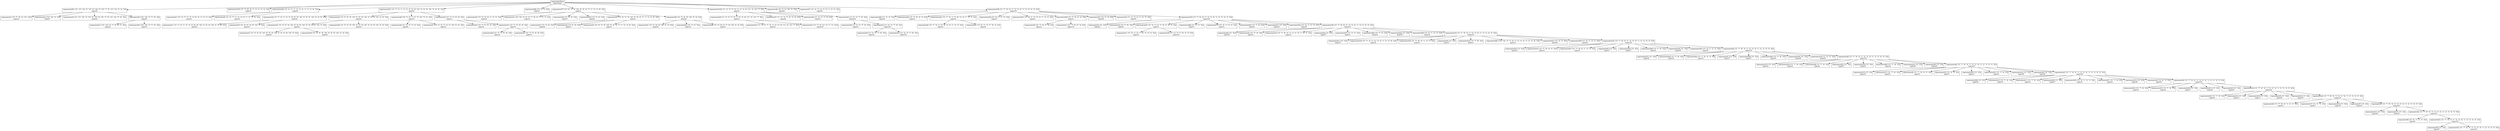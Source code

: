 digraph G{
node [shape=box];
edge [fontname=helvetica];
0 [label=<represent=None<br/>type=None<br/>>];
10 [label=<represent=[91, ['3', '13', '14', '5', '15', '6', '16', '9', '10', '7', '8', '13', '14', '5', '6', '4']]<br/>type=4<br/>>];
14 [label=<represent=[1, ['3', '7', '8', '4', '13', '14']]<br/>type=2<br/>>];
13 [label=<represent=[2, ['13', '14', '3', '4']]<br/>type=7<br/>>];
12 [label=<represent=[3, ['3', '13', '14', '5', '15', '6', '16', '9', '10', '7', '8', '13', '14', '5', '6', '4']]<br/>type=4<br/>>];
11 [label=<represent=[0, ['13', '14', '3', '7', '8', '4']]<br/>type=5<br/>>];
16 [label=<represent=[2, ['13', '14', '3', '7', '8', '4', '5', '6']]<br/>type=2<br/>>];
15 [label=<represent=[0, ['13', '14', '3', '7', '8', '4']]<br/>type=5<br/>>];
9 [label=<represent=[133, ['3', '7', '8', '4', '1', '2', '3', '4', '5', '6']]<br/>type=3<br/>>];
8 [label=<represent=[20, ['3', '4', '7', '1', '2', '3', '4', '1', '2', '3', '8', '4']]<br/>type=5<br/>>];
18 [label=<represent=[1, ['3', '4', '7', '1', '2', '3', '8', '4', '1', '2', '3', '4']]<br/>type=3<br/>>];
17 [label=<represent=[0, ['3', '4', '7', '1', '2', '3', '4', '1', '2', '3', '8', '4']]<br/>type=5<br/>>];
7 [label=<represent=[37, ['3', '7', '4', '1', '2', '3', '5', '6', '9', '10', '5', '6', '9', '10', '5', '6', '8', '4']]<br/>type=6<br/>>];
22 [label=<represent=[4, ['3', '7', '4', '1', '2', '3', '5', '6', '9', '10', '5', '6', '9', '10', '5', '6', '8', '4']]<br/>type=6<br/>>];
24 [label=<represent=[1, ['3', '7', '4', '1', '2', '3', '5', '6', '9', '10', '5', '6', '9', '10', '5', '6', '8', '4']]<br/>type=6<br/>>];
23 [label=<represent=[5, ['3', '4', '5', '6', '9', '10', '5', '6']]<br/>type=4<br/>>];
21 [label=<represent=[2, ['3', '5', '6', '9', '10', '5', '6', '9', '10', '5', '6', '9', '10', '5', '6', '4']]<br/>type=4<br/>>];
26 [label=<represent=[2, ['3', '5', '6', '9', '10', '5', '6', '9', '10', '5', '6', '4', '9', '10', '5', '6']]<br/>type=6<br/>>];
28 [label=<represent=[1, ['3', '5', '6', '9', '10', '5', '6', '9', '10', '5', '6', '4', '9', '10', '5', '6']]<br/>type=6<br/>>];
27 [label=<represent=[0, ['5', '3', '6', '9', '10', '5', '6', '9', '10', '5', '4', '6']]<br/>type=4<br/>>];
25 [label=<represent=[0, ['3', '5', '6', '9', '10', '5', '6', '9', '10', '5', '6', '9', '10', '5', '6', '4']]<br/>type=4<br/>>];
20 [label=<represent=[6, ['9', '3', '4', '1', '2', '3', '10', '5', '6', '4']]<br/>type=3<br/>>];
30 [label=<represent=[0, ['1', '2', '3', '5', '6', '4']]<br/>type=6<br/>>];
29 [label=<represent=[1, ['9', '3', '4', '1', '2', '3', '10', '5', '6', '4']]<br/>type=3<br/>>];
19 [label=<represent=[5, ['3', '7', '5', '6', '8', '4']]<br/>type=5<br/>>];
32 [label=<represent=[2, ['3', '7', '5', '8', '6', '4']]<br/>type=6<br/>>];
31 [label=<represent=[1, ['3', '7', '5', '6', '8', '4']]<br/>type=5<br/>>];
34 [label=<represent=[0, ['3', '7', '5', '6', '8', '4']]<br/>type=6<br/>>];
33 [label=<represent=[1, ['3', '7', '5', '6', '8', '4']]<br/>type=5<br/>>];
6 [label=<represent=[93, ['3', '4', '5', '6']]<br/>type=7<br/>>];
5 [label=<represent=[77, ['5', '6', '3', '9', '10', '5', '6', '4', '7', '1', '2', '3', '8', '4']]<br/>type=1<br/>>];
40 [label=<represent=[5, ['3', '5', '6', '4', '1', '2', '3', '4']]<br/>type=4<br/>>];
39 [label=<represent=[1, ['9', '10', '5', '6', '3', '7', '8', '4', '1', '2', '3', '4']]<br/>type=3<br/>>];
38 [label=<represent=[2, ['3', '5', '6', '4']]<br/>type=7<br/>>];
37 [label=<represent=[10, ['3', '5', '6', '4']]<br/>type=6<br/>>];
36 [label=<represent=[7, ['5', '6', '3', '9', '10', '5', '6', '4', '7', '1', '2', '3', '8', '4']]<br/>type=1<br/>>];
43 [label=<represent=[7, ['3', '5', '6', '4']]<br/>type=6<br/>>];
42 [label=<represent=[2, ['3', '5', '6', '4']]<br/>type=7<br/>>];
41 [label=<represent=[3, ['5', '6', '3', '9', '10', '5', '6', '4', '7', '1', '2', '3', '8', '4']]<br/>type=1<br/>>];
35 [label=<represent=[8, ['5', '3', '6', '9', '10', '5', '4', '6']]<br/>type=8<br/>>];
46 [label=<represent=[1, ['5', '3', '6', '9', '10', '5', '4', '6']]<br/>type=8<br/>>];
45 [label=<represent=[2, ['5', '3', '6', '4']]<br/>type=4<br/>>];
44 [label=<represent=[0, ['5', '6', '9', '3', '7', '8', '10', '5', '4', '6']]<br/>type=1<br/>>];
4 [label=<represent=[125, ['1', '2', '3', '7', '4', '1', '2', '3', '8', '11', '4', '12', '7', '8']]<br/>type=2<br/>>];
50 [label=<represent=[8, ['1', '2', '3', '7', '4', '1', '2', '3', '8', '11', '4', '12', '7', '8']]<br/>type=2<br/>>];
52 [label=<represent=[2, ['1', '2', '3', '7', '4', '1', '2', '3', '8', '11', '4', '12', '7', '8']]<br/>type=2<br/>>];
51 [label=<represent=[3, ['3', '7', '8', '11', '4', '1', '2', '12']]<br/>type=10<br/>>];
49 [label=<represent=[7, ['1', '2', '3', '7', '8', '5', '6', '4']]<br/>type=6<br/>>];
48 [label=<represent=[6, ['1', '2', '3', '7', '8', '4']]<br/>type=5<br/>>];
47 [label=<represent=[4, ['1', '2', '3', '7', '8', '4']]<br/>type=10<br/>>];
54 [label=<represent=[0, ['1', '2', '3', '7', '8', '4']]<br/>type=2<br/>>];
53 [label=<represent=[2, ['1', '2', '3', '7', '8', '4']]<br/>type=10<br/>>];
56 [label=<represent=[0, ['1', '2', '3', '7', '8', '4']]<br/>type=2<br/>>];
55 [label=<represent=[1, ['1', '2', '3', '7', '8', '4']]<br/>type=10<br/>>];
3 [label=<represent=[6, ['9', '3', '4', '10', '5', '6']]<br/>type=8<br/>>];
2 [label=<represent=[7, ['3', '4', '1', '2', '3', '4', '1', '2', '3', '4']]<br/>type=9<br/>>];
1 [label=<represent=[36, ['3', '7', '8', '4', '1', '2', '3', '4', '1', '2', '3', '4', '5', '6']]<br/>type=10<br/>>];
65 [label=<represent=[44, ['1', '2', '3', '4']]<br/>type=4<br/>>];
64 [label=<represent=[26, ['3', '7', '8', '4', '5', '6']]<br/>type=5<br/>>];
63 [label=<represent=[24, ['3', '7', '4', '1', '2', '8', '3', '4', '1', '2', '3', '4']]<br/>type=3<br/>>];
67 [label=<represent=[0, ['3', '7', '4', '1', '2', '8', '3', '4', '1', '2', '3', '4']]<br/>type=3<br/>>];
66 [label=<represent=[1, ['3', '4', '1', '2', '7', '8', '3', '4']]<br/>type=4<br/>>];
62 [label=<represent=[34, ['3', '4', '1', '2', '3', '4']]<br/>type=7<br/>>];
61 [label=<represent=[41, ['3', '4', '1', '2', '3', '4', '1', '2', '3', '4']]<br/>type=1<br/>>];
60 [label=<represent=[29, ['3', '7', '8', '5', '4', '6']]<br/>type=2<br/>>];
69 [label=<represent=[0, ['3', '7', '8', '5', '4', '6']]<br/>type=2<br/>>];
68 [label=<represent=[1, ['3', '7', '8', '5', '4', '6']]<br/>type=10<br/>>];
59 [label=<represent=[37, ['3', '5', '4', '6']]<br/>type=8<br/>>];
58 [label=<represent=[5, ['1', '2', '3', '4', '1', '2', '3', '4']]<br/>type=9<br/>>];
57 [label=<represent=[19, ['3', '7', '8', '4', '1', '2', '3', '4', '1', '2', '3', '4', '5', '6']]<br/>type=10<br/>>];
78 [label=<represent=[3, ['3', '4']]<br/>type=4<br/>>];
77 [label=<represent=[2, ['3', '7', '8', '4']]<br/>type=5<br/>>];
76 [label=<represent=[25, ['3', '4', '1', '2', '7', '8', '3', '4', '5', '6']]<br/>type=3<br/>>];
80 [label=<represent=[1, ['3', '4', '1', '2', '7', '8', '3', '4', '5', '6']]<br/>type=3<br/>>];
79 [label=<represent=[0, ['1', '2', '3', '7', '8', '4', '5', '6']]<br/>type=10<br/>>];
75 [label=<represent=[66, ['1', '2', '3', '4']]<br/>type=7<br/>>];
74 [label=<represent=[75, ['3', '4', '1', '2', '3', '4']]<br/>type=1<br/>>];
73 [label=<represent=[43, ['3', '7', '8', '4']]<br/>type=2<br/>>];
72 [label=<represent=[17, ['3', '4']]<br/>type=8<br/>>];
71 [label=<represent=[34, ['3', '4', '1', '2', '3', '4']]<br/>type=9<br/>>];
70 [label=<represent=[18, ['3', '7', '8', '4', '1', '2', '3', '4', '1', '2', '3', '4', '5', '6']]<br/>type=10<br/>>];
89 [label=<represent=[8, ['3', '4']]<br/>type=4<br/>>];
88 [label=<represent=[2, ['3', '7', '8', '4']]<br/>type=5<br/>>];
87 [label=<represent=[15, ['3', '7', '8', '4', '1', '2', '3', '4', '1', '2', '3', '4']]<br/>type=3<br/>>];
86 [label=<represent=[6, ['3', '4']]<br/>type=7<br/>>];
85 [label=<represent=[10, ['1', '2', '3', '4']]<br/>type=1<br/>>];
84 [label=<represent=[44, ['3', '7', '8', '4']]<br/>type=2<br/>>];
83 [label=<represent=[22, ['3', '4']]<br/>type=8<br/>>];
82 [label=<represent=[40, ['3', '4', '1', '2', '3', '4']]<br/>type=9<br/>>];
81 [label=<represent=[14, ['3', '7', '8', '4', '1', '2', '3', '4', '1', '2', '3', '4', '5', '6']]<br/>type=10<br/>>];
98 [label=<represent=[11, ['3', '4']]<br/>type=4<br/>>];
97 [label=<represent=[16, ['3', '7', '4', '1', '2', '3', '4', '1', '2', '3', '8', '4']]<br/>type=5<br/>>];
96 [label=<represent=[35, ['3', '7', '8', '4', '1', '2', '3', '4']]<br/>type=3<br/>>];
95 [label=<represent=[5, ['3', '4']]<br/>type=7<br/>>];
94 [label=<represent=[14, ['3', '7', '8', '4']]<br/>type=1<br/>>];
93 [label=<represent=[44, ['13', '14', '3', '7', '4', '1', '2', '3', '4', '1', '2', '3', '8', '4']]<br/>type=2<br/>>];
92 [label=<represent=[21, ['3', '4', '5', '6']]<br/>type=8<br/>>];
91 [label=<represent=[56, ['3', '4', '1', '2', '3', '4']]<br/>type=9<br/>>];
90 [label=<represent=[10, ['3', '7', '8', '4', '1', '2', '3', '4', '1', '2', '3', '4', '5', '6']]<br/>type=10<br/>>];
107 [label=<represent=[10, ['3', '4']]<br/>type=4<br/>>];
106 [label=<represent=[13, ['3', '7', '8', '4', '5', '6']]<br/>type=5<br/>>];
105 [label=<represent=[47, ['3', '7', '8', '4', '1', '2', '3', '4']]<br/>type=3<br/>>];
104 [label=<represent=[5, ['3', '4']]<br/>type=7<br/>>];
103 [label=<represent=[25, ['3', '4']]<br/>type=1<br/>>];
102 [label=<represent=[48, ['3', '7', '8', '4']]<br/>type=2<br/>>];
101 [label=<represent=[18, ['3', '4']]<br/>type=8<br/>>];
100 [label=<represent=[50, ['3', '4', '1', '2', '3', '4']]<br/>type=9<br/>>];
99 [label=<represent=[9, ['3', '7', '8', '4', '1', '2', '3', '4', '1', '2', '3', '4', '5', '6']]<br/>type=10<br/>>];
116 [label=<represent=[13, ['3', '4']]<br/>type=4<br/>>];
115 [label=<represent=[20, ['3', '7', '8', '4']]<br/>type=5<br/>>];
114 [label=<represent=[6, ['3', '7', '8', '4', '5', '6']]<br/>type=3<br/>>];
113 [label=<represent=[7, ['3', '4']]<br/>type=7<br/>>];
112 [label=<represent=[28, ['3', '4']]<br/>type=1<br/>>];
111 [label=<represent=[44, ['3', '7', '8', '4']]<br/>type=2<br/>>];
110 [label=<represent=[16, ['3', '4']]<br/>type=8<br/>>];
109 [label=<represent=[19, ['1', '2', '3', '4']]<br/>type=9<br/>>];
108 [label=<represent=[8, ['3', '7', '8', '4', '1', '2', '3', '4', '1', '2', '3', '4', '5', '6']]<br/>type=10<br/>>];
125 [label=<represent=[13, ['3', '4']]<br/>type=4<br/>>];
124 [label=<represent=[18, ['3', '7', '8', '4']]<br/>type=5<br/>>];
123 [label=<represent=[8, ['3', '7', '8', '4']]<br/>type=3<br/>>];
122 [label=<represent=[25, ['3', '4']]<br/>type=7<br/>>];
121 [label=<represent=[33, ['3', '4']]<br/>type=1<br/>>];
120 [label=<represent=[40, ['3', '7', '8', '4']]<br/>type=2<br/>>];
119 [label=<represent=[14, ['3', '4']]<br/>type=8<br/>>];
118 [label=<represent=[0, ['3', '4']]<br/>type=9<br/>>];
117 [label=<represent=[6, ['3', '7', '8', '4', '1', '2', '3', '4', '1', '2', '3', '4', '5', '6']]<br/>type=10<br/>>];
134 [label=<represent=[13, ['3', '4']]<br/>type=4<br/>>];
133 [label=<represent=[17, ['3', '7', '8', '4']]<br/>type=5<br/>>];
132 [label=<represent=[9, ['3', '7', '8', '4', '5', '6']]<br/>type=3<br/>>];
131 [label=<represent=[23, ['3', '4', '5', '6']]<br/>type=7<br/>>];
130 [label=<represent=[35, ['3', '4']]<br/>type=1<br/>>];
129 [label=<represent=[33, ['3', '7', '8', '4']]<br/>type=2<br/>>];
128 [label=<represent=[14, ['3', '4']]<br/>type=8<br/>>];
127 [label=<represent=[0, ['3', '4']]<br/>type=9<br/>>];
126 [label=<represent=[5, ['3', '7', '8', '4', '1', '2', '3', '4', '1', '2', '3', '4', '5', '6']]<br/>type=10<br/>>];
143 [label=<represent=[26, ['3', '4']]<br/>type=4<br/>>];
142 [label=<represent=[13, ['3', '7', '8', '4']]<br/>type=5<br/>>];
141 [label=<represent=[11, ['3', '7', '8', '4']]<br/>type=3<br/>>];
140 [label=<represent=[20, ['3', '4']]<br/>type=7<br/>>];
139 [label=<represent=[32, ['3', '4', '1', '2', '3', '4']]<br/>type=1<br/>>];
138 [label=<represent=[27, ['3', '7', '8', '4']]<br/>type=2<br/>>];
137 [label=<represent=[12, ['3', '4']]<br/>type=8<br/>>];
136 [label=<represent=[5, ['3', '4', '5', '6']]<br/>type=9<br/>>];
135 [label=<represent=[4, ['3', '7', '8', '4', '1', '2', '3', '4', '1', '2', '3', '4', '5', '6']]<br/>type=10<br/>>];
149 [label=<represent=[10, ['3', '7', '8', '4']]<br/>type=5<br/>>];
148 [label=<represent=[15, ['3', '7', '8', '4']]<br/>type=3<br/>>];
147 [label=<represent=[16, ['3', '4']]<br/>type=7<br/>>];
146 [label=<represent=[11, ['3', '4']]<br/>type=8<br/>>];
145 [label=<represent=[5, ['3', '4']]<br/>type=9<br/>>];
144 [label=<represent=[4, ['3', '7', '8', '4', '1', '2', '3', '4', '1', '2', '3', '4', '5', '6']]<br/>type=10<br/>>];
155 [label=<represent=[18, ['3', '7', '8', '4']]<br/>type=5<br/>>];
154 [label=<represent=[3, ['3', '4']]<br/>type=3<br/>>];
153 [label=<represent=[13, ['3', '4']]<br/>type=7<br/>>];
152 [label=<represent=[9, ['3', '4']]<br/>type=8<br/>>];
151 [label=<represent=[5, ['3', '4']]<br/>type=9<br/>>];
150 [label=<represent=[4, ['3', '7', '8', '4', '1', '2', '3', '4', '1', '2', '3', '4', '5', '6']]<br/>type=10<br/>>];
160 [label=<represent=[9, ['3', '7', '8', '4', '1', '2', '3', '4']]<br/>type=3<br/>>];
159 [label=<represent=[17, ['1', '2', '3', '4']]<br/>type=7<br/>>];
158 [label=<represent=[10, ['3', '4']]<br/>type=8<br/>>];
157 [label=<represent=[7, ['3', '4']]<br/>type=9<br/>>];
156 [label=<represent=[3, ['3', '7', '8', '4', '1', '2', '3', '4', '1', '2', '3', '4', '5', '6']]<br/>type=10<br/>>];
163 [label=<represent=[11, ['3', '4']]<br/>type=8<br/>>];
162 [label=<represent=[7, ['3', '4']]<br/>type=9<br/>>];
161 [label=<represent=[3, ['3', '7', '8', '4', '1', '2', '3', '4', '1', '2', '3', '4', '5', '6']]<br/>type=10<br/>>];
165 [label=<represent=[8, ['3', '4', '1', '2', '3', '4']]<br/>type=9<br/>>];
164 [label=<represent=[3, ['3', '7', '8', '4', '1', '2', '3', '4', '1', '2', '3', '4', '5', '6']]<br/>type=10<br/>>];
167 [label=<represent=[9, ['3', '4']]<br/>type=9<br/>>];
166 [label=<represent=[3, ['3', '7', '8', '4', '1', '2', '3', '4', '1', '2', '3', '4', '5', '6']]<br/>type=10<br/>>];
0 -> 1;
0 -> 2;
0 -> 3;
0 -> 4;
0 -> 5;
0 -> 6;
0 -> 7;
0 -> 8;
0 -> 9;
0 -> 10;
10 -> 11;
10 -> 12;
10 -> 13;
10 -> 14;
11 -> 15;
11 -> 16;
8 -> 17;
8 -> 18;
7 -> 19;
7 -> 20;
7 -> 21;
7 -> 22;
22 -> 23;
22 -> 24;
21 -> 25;
21 -> 26;
26 -> 27;
26 -> 28;
20 -> 29;
20 -> 30;
19 -> 31;
19 -> 32;
31 -> 33;
31 -> 34;
5 -> 35;
5 -> 36;
5 -> 37;
5 -> 38;
5 -> 39;
5 -> 40;
36 -> 41;
36 -> 42;
36 -> 43;
35 -> 44;
35 -> 45;
35 -> 46;
4 -> 47;
4 -> 48;
4 -> 49;
4 -> 50;
50 -> 51;
50 -> 52;
47 -> 53;
47 -> 54;
53 -> 55;
53 -> 56;
1 -> 57;
1 -> 58;
1 -> 59;
1 -> 60;
1 -> 61;
1 -> 62;
1 -> 63;
1 -> 64;
1 -> 65;
63 -> 66;
63 -> 67;
60 -> 68;
60 -> 69;
57 -> 70;
57 -> 71;
57 -> 72;
57 -> 73;
57 -> 74;
57 -> 75;
57 -> 76;
57 -> 77;
57 -> 78;
76 -> 79;
76 -> 80;
70 -> 81;
70 -> 82;
70 -> 83;
70 -> 84;
70 -> 85;
70 -> 86;
70 -> 87;
70 -> 88;
70 -> 89;
81 -> 90;
81 -> 91;
81 -> 92;
81 -> 93;
81 -> 94;
81 -> 95;
81 -> 96;
81 -> 97;
81 -> 98;
90 -> 99;
90 -> 100;
90 -> 101;
90 -> 102;
90 -> 103;
90 -> 104;
90 -> 105;
90 -> 106;
90 -> 107;
99 -> 108;
99 -> 109;
99 -> 110;
99 -> 111;
99 -> 112;
99 -> 113;
99 -> 114;
99 -> 115;
99 -> 116;
108 -> 117;
108 -> 118;
108 -> 119;
108 -> 120;
108 -> 121;
108 -> 122;
108 -> 123;
108 -> 124;
108 -> 125;
117 -> 126;
117 -> 127;
117 -> 128;
117 -> 129;
117 -> 130;
117 -> 131;
117 -> 132;
117 -> 133;
117 -> 134;
126 -> 135;
126 -> 136;
126 -> 137;
126 -> 138;
126 -> 139;
126 -> 140;
126 -> 141;
126 -> 142;
126 -> 143;
135 -> 144;
135 -> 145;
135 -> 146;
135 -> 147;
135 -> 148;
135 -> 149;
144 -> 150;
144 -> 151;
144 -> 152;
144 -> 153;
144 -> 154;
144 -> 155;
150 -> 156;
150 -> 157;
150 -> 158;
150 -> 159;
150 -> 160;
156 -> 161;
156 -> 162;
156 -> 163;
161 -> 164;
161 -> 165;
164 -> 166;
164 -> 167;
}